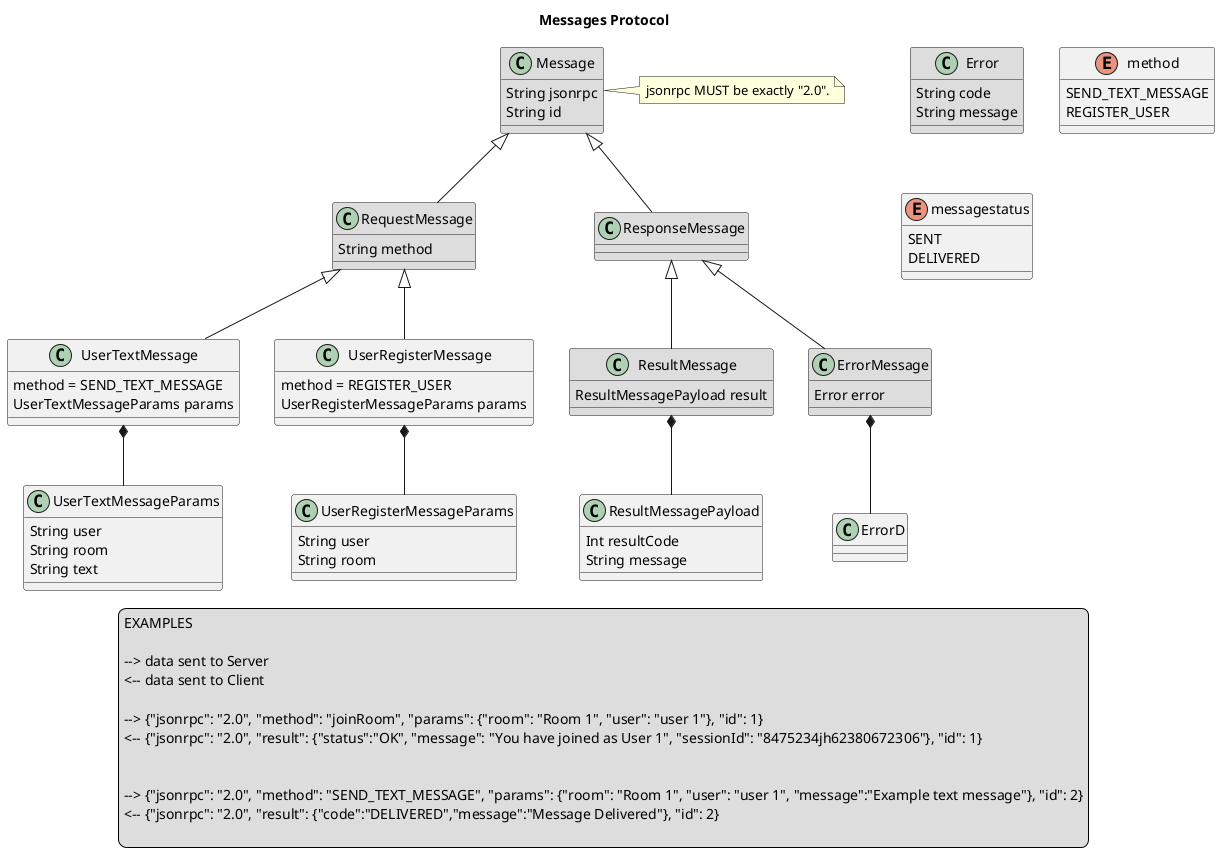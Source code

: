 @startuml

title Messages Protocol


class Message #DDDDDD {
  String jsonrpc   
  String id

}
note right
    jsonrpc MUST be exactly "2.0".
    end note

class RequestMessage #DDDDDD{
    String method
}


class UserTextMessage{
    method = SEND_TEXT_MESSAGE
    UserTextMessageParams params
}

class UserTextMessageParams{
    String user
    String room
    String text
}

class UserRegisterMessage{
    method = REGISTER_USER
    UserRegisterMessageParams params
}

class UserRegisterMessageParams{
    String user
    String room
}

class ResponseMessage #DDDDDD{
}

class ResultMessage #DDDDDD{
    ResultMessagePayload result
}

class ResultMessagePayload{
    Int resultCode
    String message
}

class ErrorMessage #DDDDDD{
    Error error
}

class Error #DDDDDD{
    String code
    String message

}

enum method{
    SEND_TEXT_MESSAGE
    REGISTER_USER
}

enum messagestatus{
    SENT
    DELIVERED
}


Message <|-down- RequestMessage
Message <|-down- ResponseMessage
ResponseMessage <|-down- ErrorMessage
ResponseMessage <|-down- ResultMessage

RequestMessage <|-down- UserRegisterMessage
RequestMessage <|-down- UserTextMessage

ErrorMessage *-down-  ErrorD
UserTextMessage *-down-  UserTextMessageParams
UserRegisterMessage *-down-  UserRegisterMessageParams

ResultMessage *-down- ResultMessagePayload


legend
EXAMPLES

--> data sent to Server
<-- data sent to Client

--> {"jsonrpc": "2.0", "method": "joinRoom", "params": {"room": "Room 1", "user": "user 1"}, "id": 1}
<-- {"jsonrpc": "2.0", "result": {"status":"OK", "message": "You have joined as User 1", "sessionId": "8475234jh62380672306"}, "id": 1}


--> {"jsonrpc": "2.0", "method": "SEND_TEXT_MESSAGE", "params": {"room": "Room 1", "user": "user 1", "message":"Example text message"}, "id": 2}
<-- {"jsonrpc": "2.0", "result": {"code":"DELIVERED","message":"Message Delivered"}, "id": 2}

end legend


@enduml